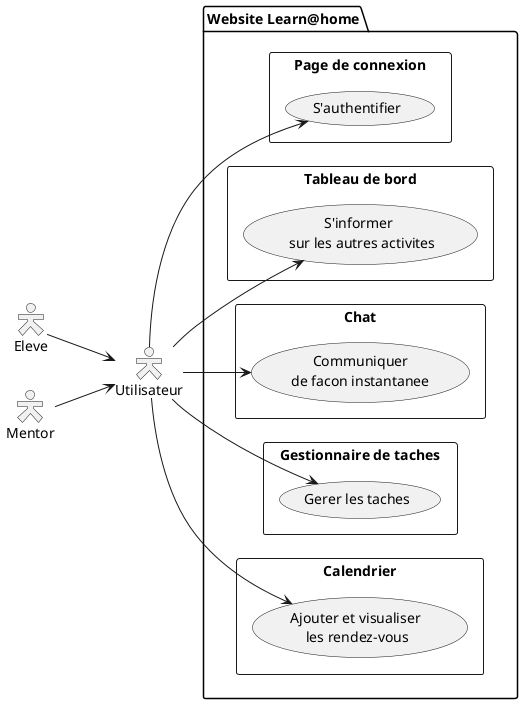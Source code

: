 @startuml
skinparam actorStyle Hollow
left to right direction

:Eleve: as EL
:Mentor: as Mento
:Utilisateur: as U

Mento --> U
EL --> U

package "Website Learn@home" {
    rectangle "Page de connexion" {
        (S'authentifier) as ID
        U --> ID
    }
    rectangle "Tableau de bord" {
        (S'informer \n sur les autres activites) as S
        U --> S
    }
    rectangle "Chat" {
        (Communiquer\nde facon instantanee) as C
        U --> C
    }
    rectangle "Gestionnaire de taches" {
        (Gerer les taches) as T
        U --> T
    }
    rectangle "Calendrier" {
        (Ajouter et visualiser \nles rendez-vous) as G
        U --> G
    }
}

@enduml